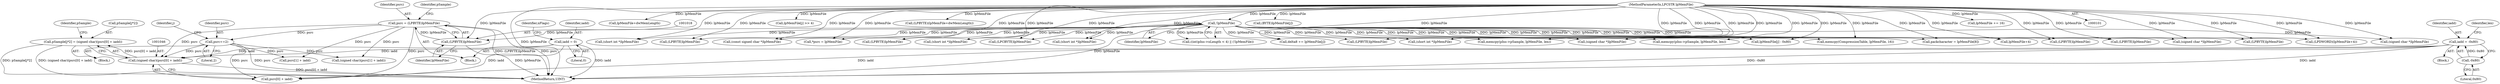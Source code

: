 digraph "0_gstreamer_bc2cdd57d549ab3ba59782e9b395d0cd683fd3ac@array" {
"1001039" [label="(Call,pSample[j*2] = (signed char)(psrc[0] + iadd))"];
"1001045" [label="(Call,(signed char)(psrc[0] + iadd))"];
"1001015" [label="(Call,psrc = (LPBYTE)lpMemFile)"];
"1001017" [label="(Call,(LPBYTE)lpMemFile)"];
"1000131" [label="(Call,!lpMemFile)"];
"1000104" [label="(MethodParameterIn,LPCSTR lpMemFile)"];
"1001067" [label="(Call,psrc+=2)"];
"1000986" [label="(Call,iadd = 0)"];
"1000994" [label="(Call,iadd = -0x80)"];
"1000996" [label="(Call,-0x80)"];
"1001017" [label="(Call,(LPBYTE)lpMemFile)"];
"1001019" [label="(Identifier,lpMemFile)"];
"1001062" [label="(Call,psrc[1] + iadd)"];
"1000539" [label="(Call,(signed char *)lpMemFile)"];
"1001015" [label="(Call,psrc = (LPBYTE)lpMemFile)"];
"1001201" [label="(Call,lpMemFile+4)"];
"1001510" [label="(Call,lpMemFile+dwMemLength)"];
"1001039" [label="(Call,pSample[j*2] = (signed char)(psrc[0] + iadd))"];
"1000846" [label="(Call,(short int *)lpMemFile)"];
"1000104" [label="(MethodParameterIn,LPCSTR lpMemFile)"];
"1001108" [label="(Call,(short int *)lpMemFile)"];
"1001337" [label="(Call,(LPBYTE)lpMemFile)"];
"1000357" [label="(Call,lpMemFile[j] >> 4)"];
"1001178" [label="(Call,*psrc = lpMemFile)"];
"1001925" [label="(Call,(LPCBYTE)lpMemFile)"];
"1000991" [label="(Identifier,nFlags)"];
"1001508" [label="(Call,(LPBYTE)(lpMemFile+dwMemLength))"];
"1000468" [label="(Call,memcpy(pIns->pSample, lpMemFile, len))"];
"1000316" [label="(Call,memcpy(CompressionTable, lpMemFile, 16))"];
"1000123" [label="(Call,((int)pIns->nLength < 4) || (!lpMemFile))"];
"1001740" [label="(Call,(LPBYTE)lpMemFile)"];
"1000995" [label="(Identifier,iadd)"];
"1001037" [label="(Identifier,j)"];
"1002047" [label="(MethodReturn,UINT)"];
"1000267" [label="(Call,(const signed char *)lpMemFile)"];
"1000974" [label="(Call,(LPBYTE)lpMemFile)"];
"1000986" [label="(Call,iadd = 0)"];
"1000347" [label="(Call,(BYTE)lpMemFile[j])"];
"1000993" [label="(Block,)"];
"1001274" [label="(Call,delta8 += lpMemFile[j])"];
"1000422" [label="(Call,(short int *)lpMemFile)"];
"1000731" [label="(Call,(signed char *)lpMemFile)"];
"1001022" [label="(Identifier,pSample)"];
"1001068" [label="(Identifier,psrc)"];
"1001067" [label="(Call,psrc+=2)"];
"1000240" [label="(Call,lpMemFile[j] - 0x80)"];
"1001182" [label="(Call,packcharacter = lpMemFile[8])"];
"1001567" [label="(Call,(LPBYTE)lpMemFile)"];
"1000645" [label="(Call,(signed char *)lpMemFile)"];
"1000996" [label="(Call,-0x80)"];
"1000999" [label="(Identifier,len)"];
"1000988" [label="(Literal,0)"];
"1001069" [label="(Literal,2)"];
"1001016" [label="(Identifier,psrc)"];
"1000997" [label="(Literal,0x80)"];
"1001502" [label="(Call,(LPBYTE)lpMemFile)"];
"1001060" [label="(Call,(signed char)(psrc[1] + iadd))"];
"1000984" [label="(Block,)"];
"1001199" [label="(Call,(LPDWORD)(lpMemFile+4))"];
"1001038" [label="(Block,)"];
"1000132" [label="(Identifier,lpMemFile)"];
"1001045" [label="(Call,(signed char)(psrc[0] + iadd))"];
"1002011" [label="(Call,memcpy(pIns->pSample, lpMemFile, len))"];
"1000320" [label="(Call,lpMemFile += 16)"];
"1000987" [label="(Identifier,iadd)"];
"1000594" [label="(Call,(short int *)lpMemFile)"];
"1001040" [label="(Call,pSample[j*2])"];
"1000959" [label="(Call,(LPBYTE)lpMemFile)"];
"1001047" [label="(Call,psrc[0] + iadd)"];
"1000994" [label="(Call,iadd = -0x80)"];
"1000131" [label="(Call,!lpMemFile)"];
"1001054" [label="(Identifier,pSample)"];
"1001039" -> "1001038"  [label="AST: "];
"1001039" -> "1001045"  [label="CFG: "];
"1001040" -> "1001039"  [label="AST: "];
"1001045" -> "1001039"  [label="AST: "];
"1001054" -> "1001039"  [label="CFG: "];
"1001039" -> "1002047"  [label="DDG: pSample[j*2]"];
"1001039" -> "1002047"  [label="DDG: (signed char)(psrc[0] + iadd)"];
"1001045" -> "1001039"  [label="DDG: psrc[0] + iadd"];
"1001045" -> "1001047"  [label="CFG: "];
"1001046" -> "1001045"  [label="AST: "];
"1001047" -> "1001045"  [label="AST: "];
"1001045" -> "1002047"  [label="DDG: psrc[0] + iadd"];
"1001015" -> "1001045"  [label="DDG: psrc"];
"1001067" -> "1001045"  [label="DDG: psrc"];
"1000986" -> "1001045"  [label="DDG: iadd"];
"1000994" -> "1001045"  [label="DDG: iadd"];
"1001015" -> "1000984"  [label="AST: "];
"1001015" -> "1001017"  [label="CFG: "];
"1001016" -> "1001015"  [label="AST: "];
"1001017" -> "1001015"  [label="AST: "];
"1001022" -> "1001015"  [label="CFG: "];
"1001015" -> "1002047"  [label="DDG: psrc"];
"1001015" -> "1002047"  [label="DDG: (LPBYTE)lpMemFile"];
"1001017" -> "1001015"  [label="DDG: lpMemFile"];
"1001015" -> "1001047"  [label="DDG: psrc"];
"1001015" -> "1001060"  [label="DDG: psrc"];
"1001015" -> "1001062"  [label="DDG: psrc"];
"1001015" -> "1001067"  [label="DDG: psrc"];
"1001017" -> "1001019"  [label="CFG: "];
"1001018" -> "1001017"  [label="AST: "];
"1001019" -> "1001017"  [label="AST: "];
"1001017" -> "1002047"  [label="DDG: lpMemFile"];
"1000131" -> "1001017"  [label="DDG: lpMemFile"];
"1000104" -> "1001017"  [label="DDG: lpMemFile"];
"1000131" -> "1000123"  [label="AST: "];
"1000131" -> "1000132"  [label="CFG: "];
"1000132" -> "1000131"  [label="AST: "];
"1000123" -> "1000131"  [label="CFG: "];
"1000131" -> "1002047"  [label="DDG: lpMemFile"];
"1000131" -> "1000123"  [label="DDG: lpMemFile"];
"1000104" -> "1000131"  [label="DDG: lpMemFile"];
"1000131" -> "1000240"  [label="DDG: lpMemFile"];
"1000131" -> "1000267"  [label="DDG: lpMemFile"];
"1000131" -> "1000316"  [label="DDG: lpMemFile"];
"1000131" -> "1000422"  [label="DDG: lpMemFile"];
"1000131" -> "1000468"  [label="DDG: lpMemFile"];
"1000131" -> "1000539"  [label="DDG: lpMemFile"];
"1000131" -> "1000594"  [label="DDG: lpMemFile"];
"1000131" -> "1000645"  [label="DDG: lpMemFile"];
"1000131" -> "1000731"  [label="DDG: lpMemFile"];
"1000131" -> "1000846"  [label="DDG: lpMemFile"];
"1000131" -> "1000959"  [label="DDG: lpMemFile"];
"1000131" -> "1000974"  [label="DDG: lpMemFile"];
"1000131" -> "1001108"  [label="DDG: lpMemFile"];
"1000131" -> "1001178"  [label="DDG: lpMemFile"];
"1000131" -> "1001182"  [label="DDG: lpMemFile"];
"1000131" -> "1001199"  [label="DDG: lpMemFile"];
"1000131" -> "1001201"  [label="DDG: lpMemFile"];
"1000131" -> "1001274"  [label="DDG: lpMemFile"];
"1000131" -> "1001337"  [label="DDG: lpMemFile"];
"1000131" -> "1001502"  [label="DDG: lpMemFile"];
"1000131" -> "1001567"  [label="DDG: lpMemFile"];
"1000131" -> "1001740"  [label="DDG: lpMemFile"];
"1000131" -> "1001925"  [label="DDG: lpMemFile"];
"1000131" -> "1002011"  [label="DDG: lpMemFile"];
"1000104" -> "1000101"  [label="AST: "];
"1000104" -> "1002047"  [label="DDG: lpMemFile"];
"1000104" -> "1000240"  [label="DDG: lpMemFile"];
"1000104" -> "1000267"  [label="DDG: lpMemFile"];
"1000104" -> "1000316"  [label="DDG: lpMemFile"];
"1000104" -> "1000320"  [label="DDG: lpMemFile"];
"1000104" -> "1000347"  [label="DDG: lpMemFile"];
"1000104" -> "1000357"  [label="DDG: lpMemFile"];
"1000104" -> "1000422"  [label="DDG: lpMemFile"];
"1000104" -> "1000468"  [label="DDG: lpMemFile"];
"1000104" -> "1000539"  [label="DDG: lpMemFile"];
"1000104" -> "1000594"  [label="DDG: lpMemFile"];
"1000104" -> "1000645"  [label="DDG: lpMemFile"];
"1000104" -> "1000731"  [label="DDG: lpMemFile"];
"1000104" -> "1000846"  [label="DDG: lpMemFile"];
"1000104" -> "1000959"  [label="DDG: lpMemFile"];
"1000104" -> "1000974"  [label="DDG: lpMemFile"];
"1000104" -> "1001108"  [label="DDG: lpMemFile"];
"1000104" -> "1001178"  [label="DDG: lpMemFile"];
"1000104" -> "1001182"  [label="DDG: lpMemFile"];
"1000104" -> "1001199"  [label="DDG: lpMemFile"];
"1000104" -> "1001201"  [label="DDG: lpMemFile"];
"1000104" -> "1001274"  [label="DDG: lpMemFile"];
"1000104" -> "1001337"  [label="DDG: lpMemFile"];
"1000104" -> "1001502"  [label="DDG: lpMemFile"];
"1000104" -> "1001508"  [label="DDG: lpMemFile"];
"1000104" -> "1001510"  [label="DDG: lpMemFile"];
"1000104" -> "1001567"  [label="DDG: lpMemFile"];
"1000104" -> "1001740"  [label="DDG: lpMemFile"];
"1000104" -> "1001925"  [label="DDG: lpMemFile"];
"1000104" -> "1002011"  [label="DDG: lpMemFile"];
"1001067" -> "1001038"  [label="AST: "];
"1001067" -> "1001069"  [label="CFG: "];
"1001068" -> "1001067"  [label="AST: "];
"1001069" -> "1001067"  [label="AST: "];
"1001037" -> "1001067"  [label="CFG: "];
"1001067" -> "1002047"  [label="DDG: psrc"];
"1001067" -> "1001047"  [label="DDG: psrc"];
"1001067" -> "1001060"  [label="DDG: psrc"];
"1001067" -> "1001062"  [label="DDG: psrc"];
"1000986" -> "1000984"  [label="AST: "];
"1000986" -> "1000988"  [label="CFG: "];
"1000987" -> "1000986"  [label="AST: "];
"1000988" -> "1000986"  [label="AST: "];
"1000991" -> "1000986"  [label="CFG: "];
"1000986" -> "1002047"  [label="DDG: iadd"];
"1000986" -> "1001047"  [label="DDG: iadd"];
"1000994" -> "1000993"  [label="AST: "];
"1000994" -> "1000996"  [label="CFG: "];
"1000995" -> "1000994"  [label="AST: "];
"1000996" -> "1000994"  [label="AST: "];
"1000999" -> "1000994"  [label="CFG: "];
"1000994" -> "1002047"  [label="DDG: -0x80"];
"1000994" -> "1002047"  [label="DDG: iadd"];
"1000996" -> "1000994"  [label="DDG: 0x80"];
"1000994" -> "1001047"  [label="DDG: iadd"];
"1000996" -> "1000997"  [label="CFG: "];
"1000997" -> "1000996"  [label="AST: "];
}
